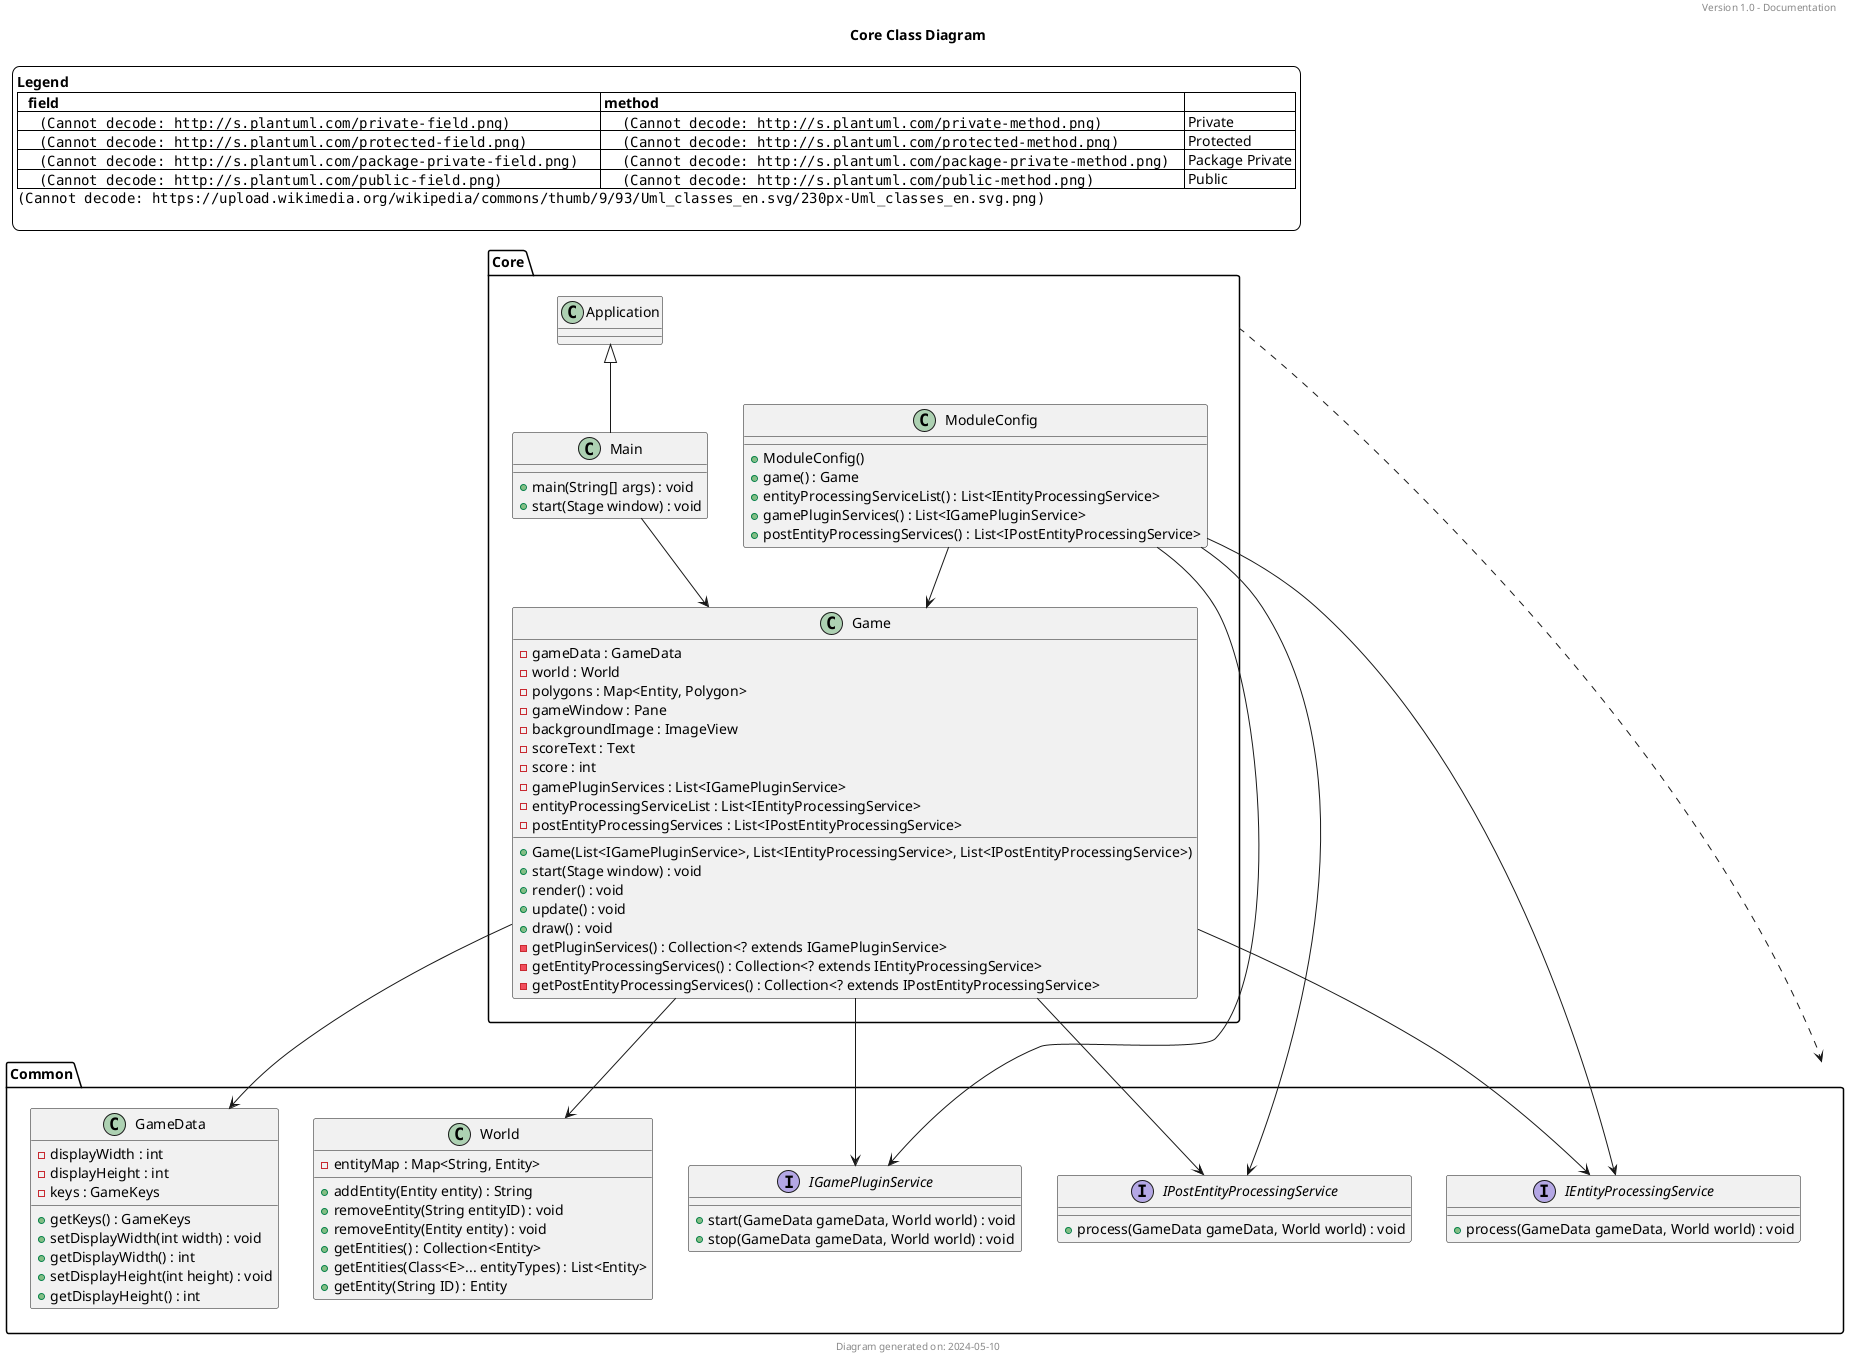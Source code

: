 @startuml
'https://plantuml.com/class-diagram
title Core Class Diagram
header Version 1.0 - Documentation
footer Diagram generated on: 2024-05-10

package Core {
    class Game {
        -gameData : GameData
        -world : World
        -polygons : Map<Entity, Polygon>
        -gameWindow : Pane
        -backgroundImage : ImageView
        -scoreText : Text
        -score : int
        -gamePluginServices : List<IGamePluginService>
        -entityProcessingServiceList : List<IEntityProcessingService>
        -postEntityProcessingServices : List<IPostEntityProcessingService>

        +Game(List<IGamePluginService>, List<IEntityProcessingService>, List<IPostEntityProcessingService>)
        +start(Stage window) : void
        +render() : void
        +update() : void
        +draw() : void
        -getPluginServices() : Collection<? extends IGamePluginService>
        -getEntityProcessingServices() : Collection<? extends IEntityProcessingService>
        -getPostEntityProcessingServices() : Collection<? extends IPostEntityProcessingService>
    }

    class Main extends Application {
        +main(String[] args) : void
        +start(Stage window) : void
    }
    Main --> Game

    class ModuleConfig {
        +ModuleConfig()
        +game() : Game
        +entityProcessingServiceList() : List<IEntityProcessingService>
        +gamePluginServices() : List<IGamePluginService>
        +postEntityProcessingServices() : List<IPostEntityProcessingService>
    }
    ModuleConfig --> Game
}
Core ..> Common
Core.ModuleConfig --> Common.IEntityProcessingService
Core.ModuleConfig --> Common.IGamePluginService
Core.ModuleConfig --> Common.IPostEntityProcessingService
Core.Game --> Common.GameData
Core.Game --> Common.World
Core.Game --> Common.IGamePluginService
Core.Game --> Common.IEntityProcessingService
Core.Game --> Common.IPostEntityProcessingService

package Common {
    interface IEntityProcessingService {
        +process(GameData gameData, World world) : void
    }

    interface IGamePluginService {
        +start(GameData gameData, World world) : void
        +stop(GameData gameData, World world) : void
    }

    interface IPostEntityProcessingService {
        +process(GameData gameData, World world) : void
    }

    class GameData {
        -displayWidth : int
        -displayHeight : int
        -keys : GameKeys

        +getKeys() : GameKeys
        +setDisplayWidth(int width) : void
        +getDisplayWidth() : int
        +setDisplayHeight(int height) : void
        +getDisplayHeight() : int
    }

    class World {
        -entityMap : Map<String, Entity>

        +addEntity(Entity entity) : String
        +removeEntity(String entityID) : void
        +removeEntity(Entity entity) : void
        +getEntities() : Collection<Entity>
        +getEntities(Class<E>... entityTypes) : List<Entity>
        +getEntity(String ID) : Entity
    }
}

'https://stackoverflow.com/questions/54882822/plantuml-class-diagram-field-method-visibility-in-legend
skinparam legendBackgroundColor #ffffff,
legend top left
**Legend**
|=   field |= method |=  |
|      <img:http://s.plantuml.com/private-field.png>      |      <img:http://s.plantuml.com/private-method.png>     | Private |
|      <img:http://s.plantuml.com/protected-field.png>    |      <img:http://s.plantuml.com/protected-method.png>   | Protected |
|      <img:http://s.plantuml.com/package-private-field.png>      |      <img:http://s.plantuml.com/package-private-method.png>    | Package Private |
|      <img:http://s.plantuml.com/public-field.png>      |      <img:http://s.plantuml.com/public-method.png>     | Public |
'https://www.youtube.com/watch?v=pYvL31l-hoY&ab_channel=Randomcode
<img:https://upload.wikimedia.org/wikipedia/commons/thumb/9/93/Uml_classes_en.svg/230px-Uml_classes_en.svg.png>

end legend

@enduml